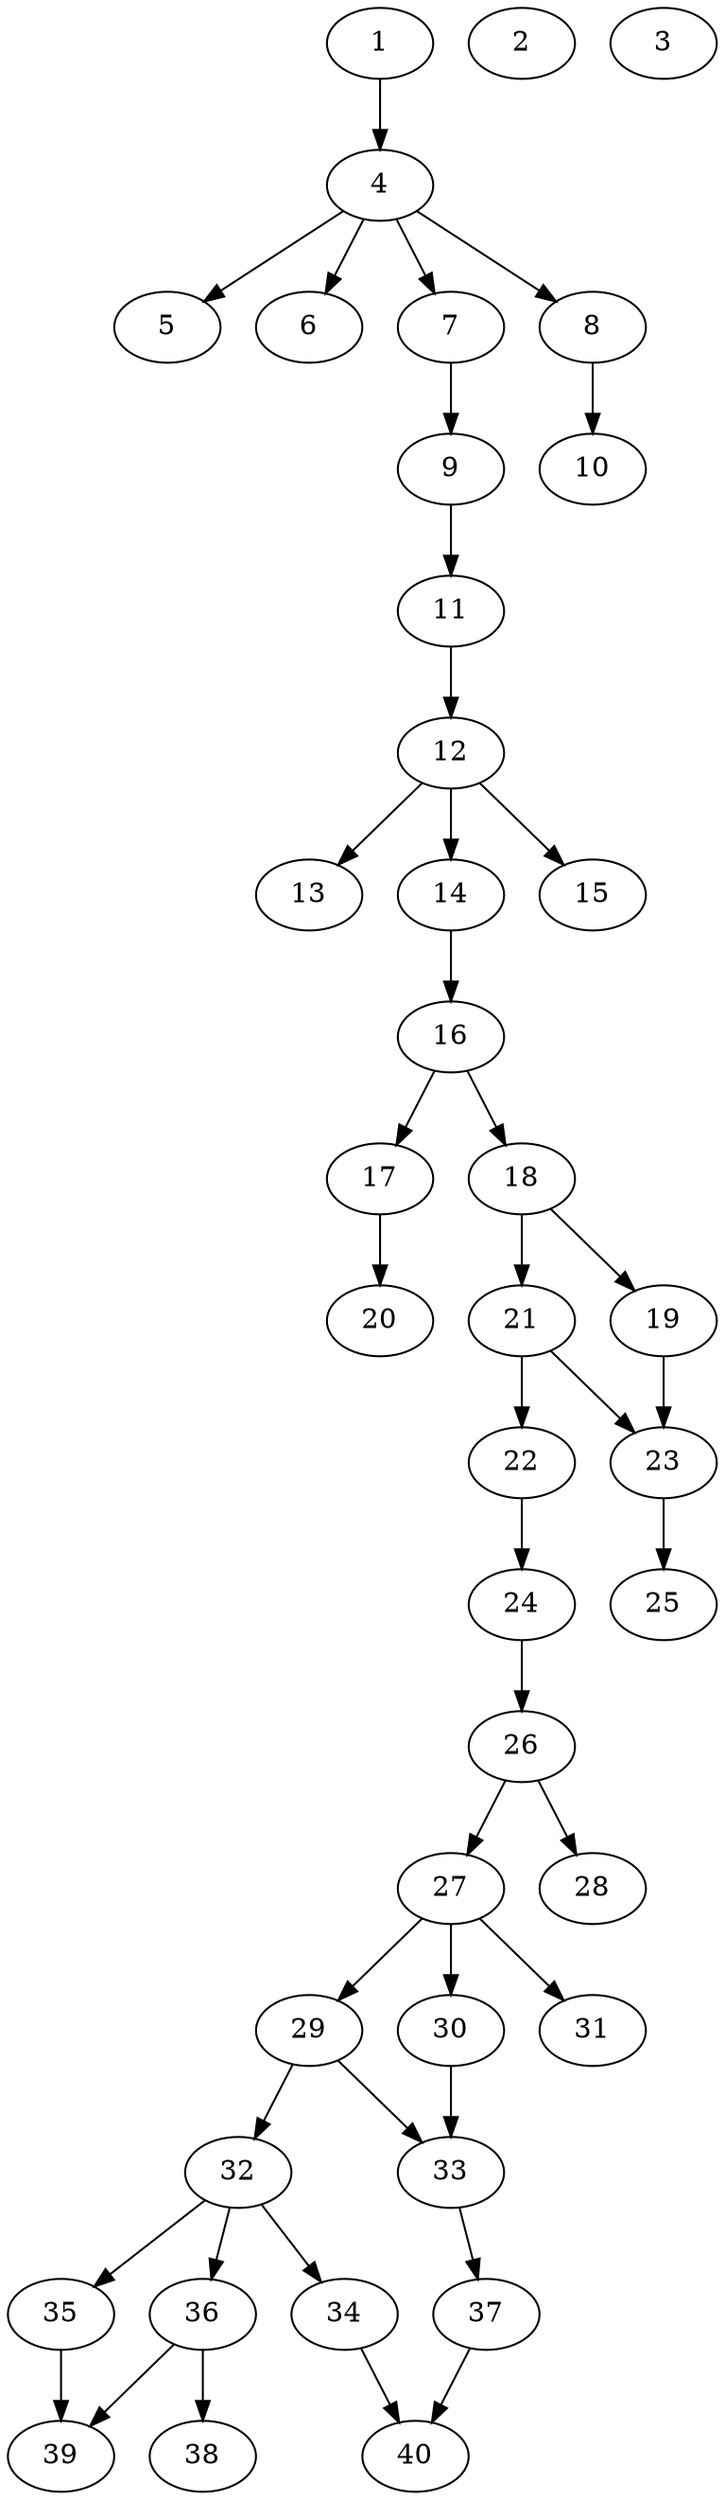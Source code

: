 // DAG automatically generated by daggen at Thu Oct  3 14:06:49 2019
// ./daggen --dot -n 40 --ccr 0.5 --fat 0.3 --regular 0.5 --density 0.5 --mindata 5242880 --maxdata 52428800 
digraph G {
  1 [size="92962816", alpha="0.05", expect_size="46481408"] 
  1 -> 4 [size ="46481408"]
  2 [size="59592704", alpha="0.12", expect_size="29796352"] 
  3 [size="23945216", alpha="0.17", expect_size="11972608"] 
  4 [size="31576064", alpha="0.10", expect_size="15788032"] 
  4 -> 5 [size ="15788032"]
  4 -> 6 [size ="15788032"]
  4 -> 7 [size ="15788032"]
  4 -> 8 [size ="15788032"]
  5 [size="38803456", alpha="0.12", expect_size="19401728"] 
  6 [size="34793472", alpha="0.14", expect_size="17396736"] 
  7 [size="39759872", alpha="0.16", expect_size="19879936"] 
  7 -> 9 [size ="19879936"]
  8 [size="62343168", alpha="0.06", expect_size="31171584"] 
  8 -> 10 [size ="31171584"]
  9 [size="92446720", alpha="0.12", expect_size="46223360"] 
  9 -> 11 [size ="46223360"]
  10 [size="68943872", alpha="0.11", expect_size="34471936"] 
  11 [size="51632128", alpha="0.17", expect_size="25816064"] 
  11 -> 12 [size ="25816064"]
  12 [size="73564160", alpha="0.09", expect_size="36782080"] 
  12 -> 13 [size ="36782080"]
  12 -> 14 [size ="36782080"]
  12 -> 15 [size ="36782080"]
  13 [size="33751040", alpha="0.20", expect_size="16875520"] 
  14 [size="20994048", alpha="0.09", expect_size="10497024"] 
  14 -> 16 [size ="10497024"]
  15 [size="69918720", alpha="0.13", expect_size="34959360"] 
  16 [size="34064384", alpha="0.03", expect_size="17032192"] 
  16 -> 17 [size ="17032192"]
  16 -> 18 [size ="17032192"]
  17 [size="100112384", alpha="0.04", expect_size="50056192"] 
  17 -> 20 [size ="50056192"]
  18 [size="82677760", alpha="0.01", expect_size="41338880"] 
  18 -> 19 [size ="41338880"]
  18 -> 21 [size ="41338880"]
  19 [size="14698496", alpha="0.17", expect_size="7349248"] 
  19 -> 23 [size ="7349248"]
  20 [size="70926336", alpha="0.00", expect_size="35463168"] 
  21 [size="27066368", alpha="0.01", expect_size="13533184"] 
  21 -> 22 [size ="13533184"]
  21 -> 23 [size ="13533184"]
  22 [size="13910016", alpha="0.12", expect_size="6955008"] 
  22 -> 24 [size ="6955008"]
  23 [size="55136256", alpha="0.06", expect_size="27568128"] 
  23 -> 25 [size ="27568128"]
  24 [size="53784576", alpha="0.04", expect_size="26892288"] 
  24 -> 26 [size ="26892288"]
  25 [size="95514624", alpha="0.08", expect_size="47757312"] 
  26 [size="60200960", alpha="0.17", expect_size="30100480"] 
  26 -> 27 [size ="30100480"]
  26 -> 28 [size ="30100480"]
  27 [size="73707520", alpha="0.13", expect_size="36853760"] 
  27 -> 29 [size ="36853760"]
  27 -> 30 [size ="36853760"]
  27 -> 31 [size ="36853760"]
  28 [size="94748672", alpha="0.19", expect_size="47374336"] 
  29 [size="98002944", alpha="0.03", expect_size="49001472"] 
  29 -> 32 [size ="49001472"]
  29 -> 33 [size ="49001472"]
  30 [size="85848064", alpha="0.20", expect_size="42924032"] 
  30 -> 33 [size ="42924032"]
  31 [size="87828480", alpha="0.05", expect_size="43914240"] 
  32 [size="92049408", alpha="0.03", expect_size="46024704"] 
  32 -> 34 [size ="46024704"]
  32 -> 35 [size ="46024704"]
  32 -> 36 [size ="46024704"]
  33 [size="53248000", alpha="0.06", expect_size="26624000"] 
  33 -> 37 [size ="26624000"]
  34 [size="79255552", alpha="0.12", expect_size="39627776"] 
  34 -> 40 [size ="39627776"]
  35 [size="96794624", alpha="0.10", expect_size="48397312"] 
  35 -> 39 [size ="48397312"]
  36 [size="39811072", alpha="0.13", expect_size="19905536"] 
  36 -> 38 [size ="19905536"]
  36 -> 39 [size ="19905536"]
  37 [size="26982400", alpha="0.15", expect_size="13491200"] 
  37 -> 40 [size ="13491200"]
  38 [size="87588864", alpha="0.13", expect_size="43794432"] 
  39 [size="84744192", alpha="0.11", expect_size="42372096"] 
  40 [size="100407296", alpha="0.02", expect_size="50203648"] 
}
